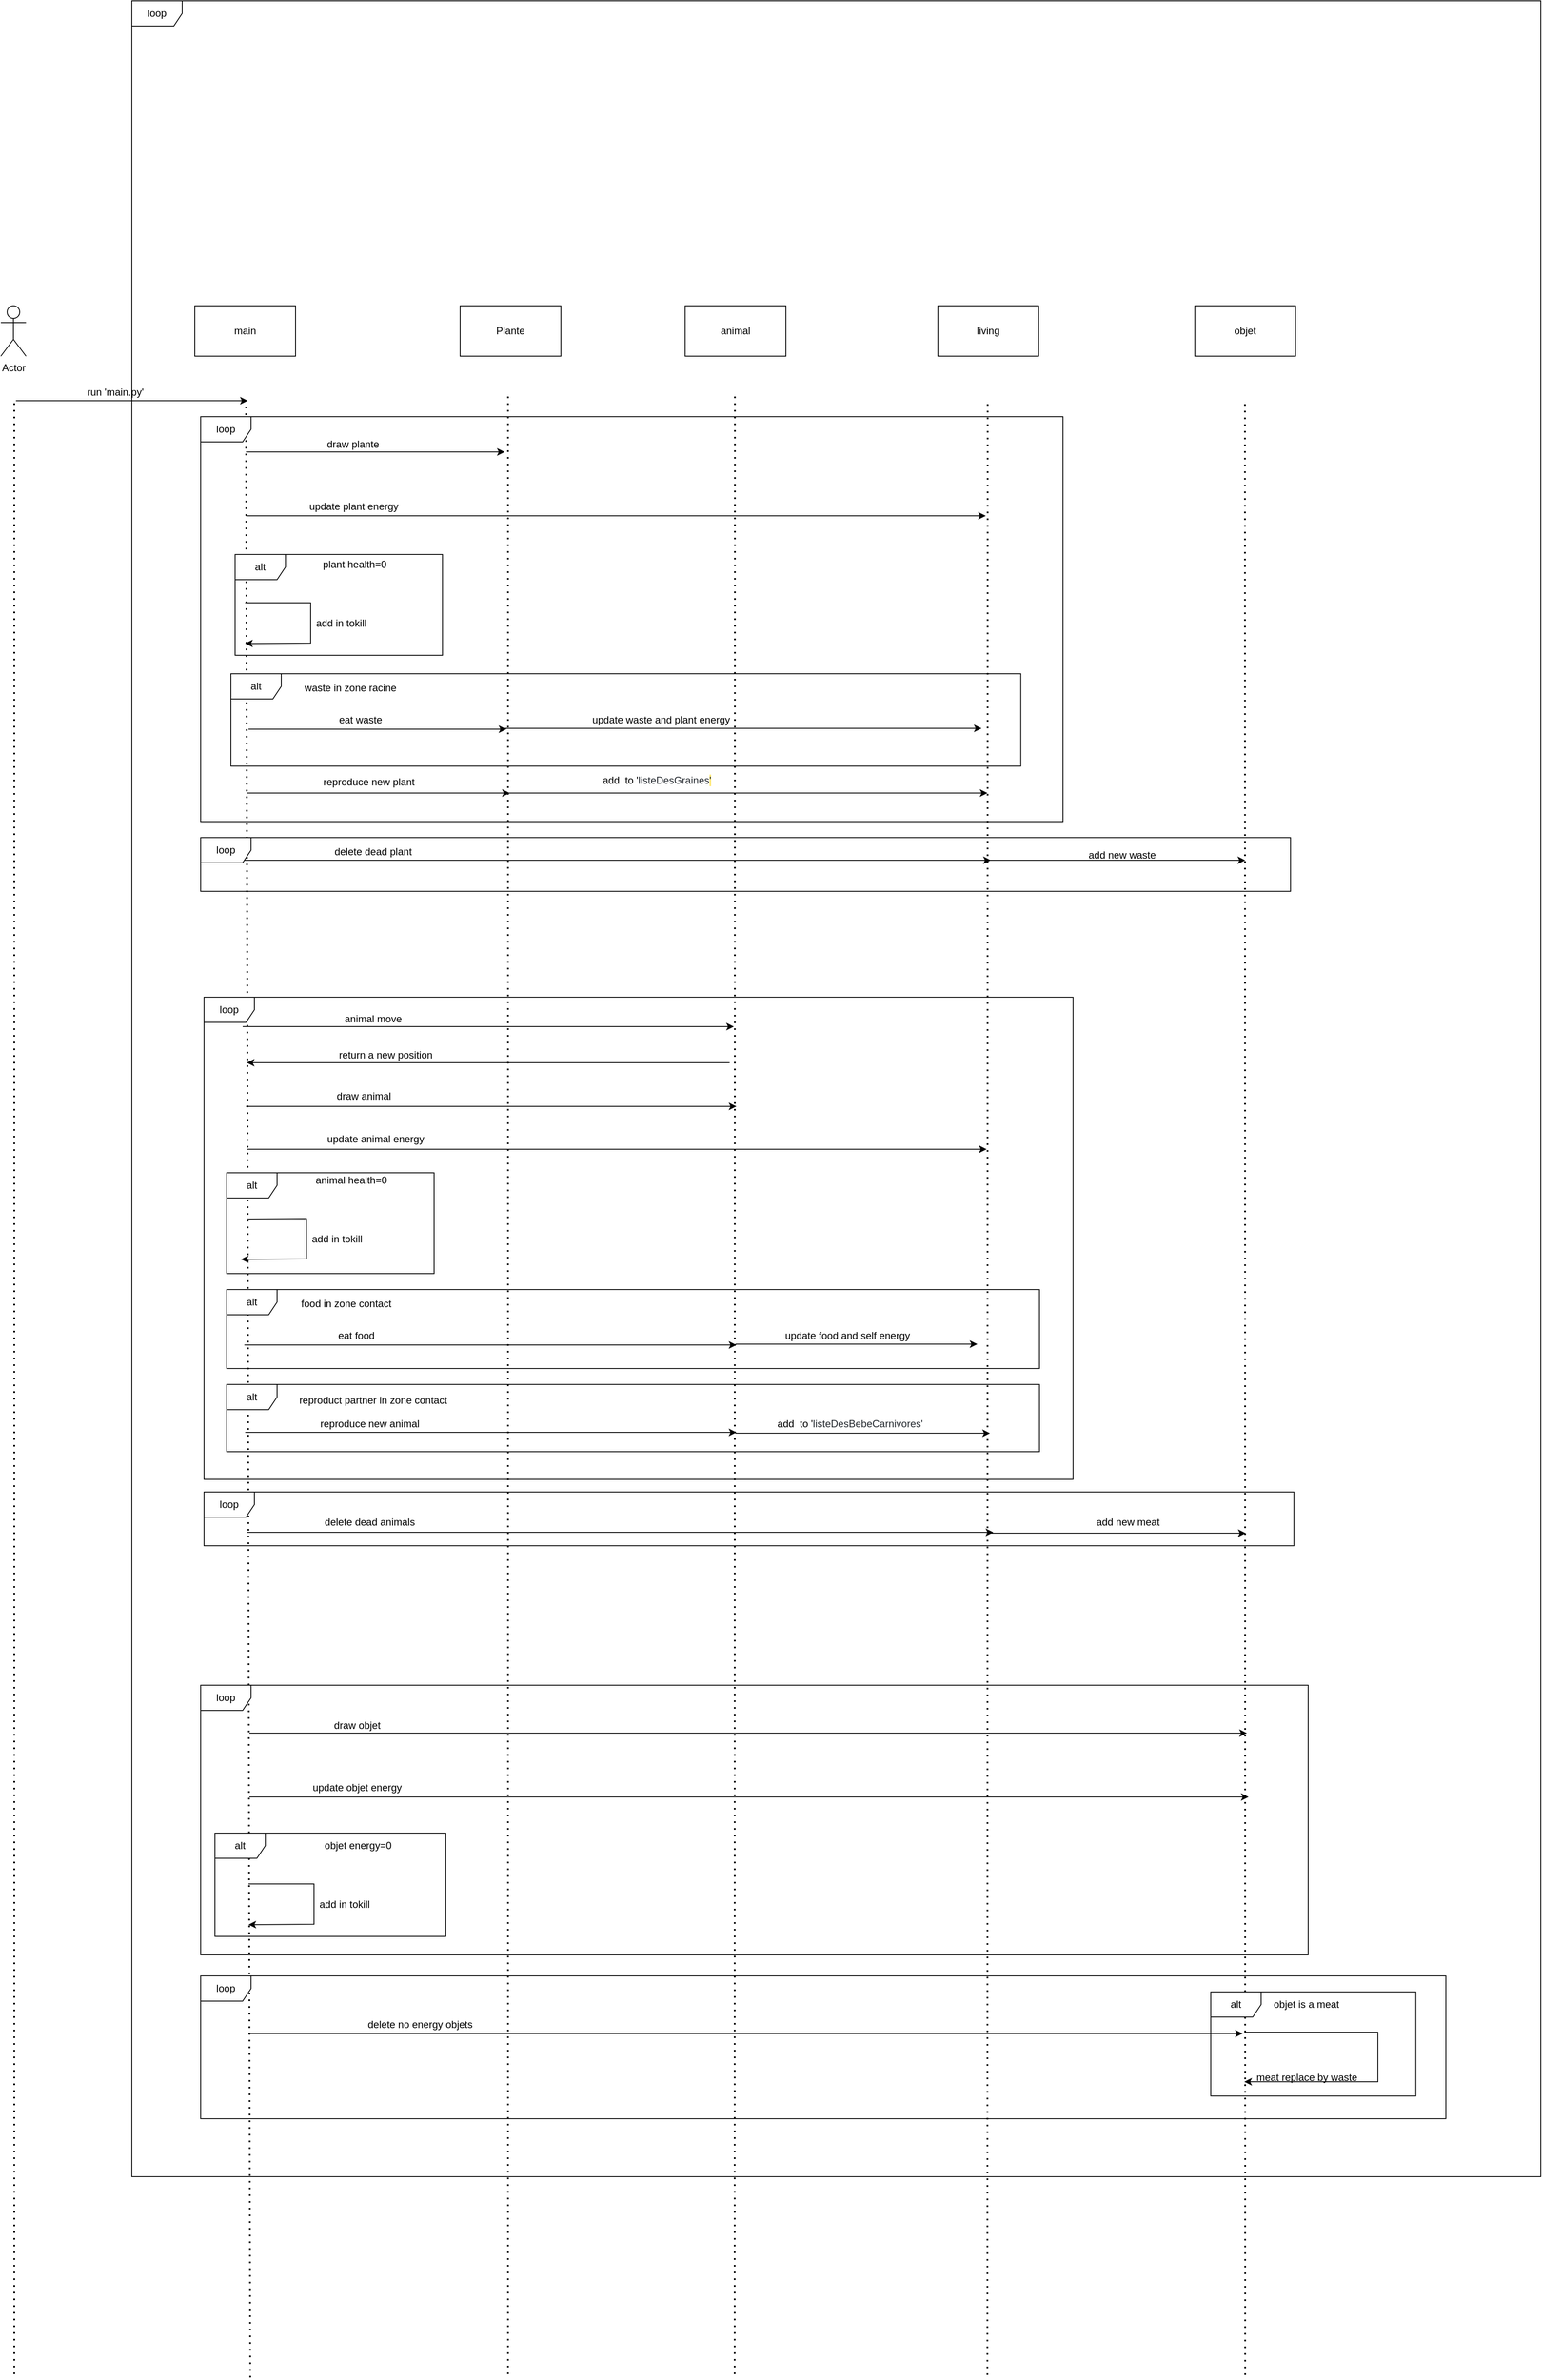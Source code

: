 <mxfile version="16.1.0" type="device"><diagram id="cH8GuDAc-BylLJYgWJ1K" name="Page-1"><mxGraphModel dx="2595" dy="1890" grid="0" gridSize="10" guides="1" tooltips="1" connect="1" arrows="1" fold="1" page="0" pageScale="1" pageWidth="827" pageHeight="1169" math="0" shadow="0"><root><mxCell id="0"/><mxCell id="1" parent="0"/><mxCell id="ySkBI7191X18KGP2Q0aH-1" value="Actor" style="shape=umlActor;verticalLabelPosition=bottom;verticalAlign=top;html=1;outlineConnect=0;" vertex="1" parent="1"><mxGeometry x="104" y="65" width="30" height="60" as="geometry"/></mxCell><mxCell id="ySkBI7191X18KGP2Q0aH-3" value="main" style="rounded=0;whiteSpace=wrap;html=1;" vertex="1" parent="1"><mxGeometry x="335" y="65" width="120" height="60" as="geometry"/></mxCell><mxCell id="ySkBI7191X18KGP2Q0aH-4" value="Plante" style="rounded=0;whiteSpace=wrap;html=1;" vertex="1" parent="1"><mxGeometry x="651" y="65" width="120" height="60" as="geometry"/></mxCell><mxCell id="ySkBI7191X18KGP2Q0aH-5" value="animal" style="rounded=0;whiteSpace=wrap;html=1;" vertex="1" parent="1"><mxGeometry x="919" y="65" width="120" height="60" as="geometry"/></mxCell><mxCell id="ySkBI7191X18KGP2Q0aH-6" value="living" style="rounded=0;whiteSpace=wrap;html=1;" vertex="1" parent="1"><mxGeometry x="1220" y="65" width="120" height="60" as="geometry"/></mxCell><mxCell id="ySkBI7191X18KGP2Q0aH-7" value="" style="endArrow=none;dashed=1;html=1;dashPattern=1 3;strokeWidth=2;rounded=0;" edge="1" parent="1"><mxGeometry width="50" height="50" relative="1" as="geometry"><mxPoint x="120" y="2527" as="sourcePoint"/><mxPoint x="120" y="177" as="targetPoint"/></mxGeometry></mxCell><mxCell id="ySkBI7191X18KGP2Q0aH-8" value="" style="endArrow=none;dashed=1;html=1;dashPattern=1 3;strokeWidth=2;rounded=0;" edge="1" parent="1"><mxGeometry width="50" height="50" relative="1" as="geometry"><mxPoint x="401" y="2531" as="sourcePoint"/><mxPoint x="396" y="179" as="targetPoint"/></mxGeometry></mxCell><mxCell id="ySkBI7191X18KGP2Q0aH-9" value="" style="endArrow=none;dashed=1;html=1;dashPattern=1 3;strokeWidth=2;rounded=0;" edge="1" parent="1"><mxGeometry width="50" height="50" relative="1" as="geometry"><mxPoint x="708" y="2527" as="sourcePoint"/><mxPoint x="708" y="173" as="targetPoint"/></mxGeometry></mxCell><mxCell id="ySkBI7191X18KGP2Q0aH-10" value="" style="endArrow=none;dashed=1;html=1;dashPattern=1 3;strokeWidth=2;rounded=0;" edge="1" parent="1"><mxGeometry width="50" height="50" relative="1" as="geometry"><mxPoint x="978" y="2527" as="sourcePoint"/><mxPoint x="978.29" y="172" as="targetPoint"/></mxGeometry></mxCell><mxCell id="ySkBI7191X18KGP2Q0aH-11" value="" style="endArrow=none;dashed=1;html=1;dashPattern=1 3;strokeWidth=2;rounded=0;" edge="1" parent="1"><mxGeometry width="50" height="50" relative="1" as="geometry"><mxPoint x="1279" y="2528" as="sourcePoint"/><mxPoint x="1279.29" y="176" as="targetPoint"/></mxGeometry></mxCell><mxCell id="ySkBI7191X18KGP2Q0aH-12" value="" style="endArrow=classic;html=1;rounded=0;" edge="1" parent="1"><mxGeometry width="50" height="50" relative="1" as="geometry"><mxPoint x="122" y="178" as="sourcePoint"/><mxPoint x="398" y="178" as="targetPoint"/></mxGeometry></mxCell><mxCell id="ySkBI7191X18KGP2Q0aH-13" value="run 'main.py'" style="text;html=1;align=center;verticalAlign=middle;resizable=0;points=[];autosize=1;strokeColor=none;fillColor=none;" vertex="1" parent="1"><mxGeometry x="201" y="159" width="77" height="18" as="geometry"/></mxCell><mxCell id="ySkBI7191X18KGP2Q0aH-14" value="" style="endArrow=classic;html=1;rounded=0;" edge="1" parent="1"><mxGeometry width="50" height="50" relative="1" as="geometry"><mxPoint x="396" y="239" as="sourcePoint"/><mxPoint x="704" y="239" as="targetPoint"/></mxGeometry></mxCell><mxCell id="ySkBI7191X18KGP2Q0aH-15" value="draw plante" style="text;html=1;align=center;verticalAlign=middle;resizable=0;points=[];autosize=1;strokeColor=none;fillColor=none;" vertex="1" parent="1"><mxGeometry x="487" y="221" width="72" height="18" as="geometry"/></mxCell><mxCell id="ySkBI7191X18KGP2Q0aH-16" value="" style="endArrow=classic;html=1;rounded=0;" edge="1" parent="1"><mxGeometry width="50" height="50" relative="1" as="geometry"><mxPoint x="396" y="315" as="sourcePoint"/><mxPoint x="1277" y="315" as="targetPoint"/></mxGeometry></mxCell><mxCell id="ySkBI7191X18KGP2Q0aH-17" value="update plant energy" style="text;html=1;align=center;verticalAlign=middle;resizable=0;points=[];autosize=1;strokeColor=none;fillColor=none;" vertex="1" parent="1"><mxGeometry x="465.5" y="295" width="116" height="18" as="geometry"/></mxCell><mxCell id="ySkBI7191X18KGP2Q0aH-20" value="loop" style="shape=umlFrame;whiteSpace=wrap;html=1;" vertex="1" parent="1"><mxGeometry x="342" y="197" width="1027" height="482" as="geometry"/></mxCell><mxCell id="ySkBI7191X18KGP2Q0aH-24" value="" style="endArrow=classic;html=1;rounded=0;" edge="1" parent="1"><mxGeometry width="50" height="50" relative="1" as="geometry"><mxPoint x="395" y="418.5" as="sourcePoint"/><mxPoint x="395" y="467" as="targetPoint"/><Array as="points"><mxPoint x="473" y="418.5"/><mxPoint x="473" y="466.5"/></Array></mxGeometry></mxCell><mxCell id="ySkBI7191X18KGP2Q0aH-25" value="add in tokill" style="text;html=1;align=center;verticalAlign=middle;resizable=0;points=[];autosize=1;strokeColor=none;fillColor=none;" vertex="1" parent="1"><mxGeometry x="474" y="434" width="70" height="18" as="geometry"/></mxCell><mxCell id="ySkBI7191X18KGP2Q0aH-26" value="plant health=0" style="text;html=1;align=center;verticalAlign=middle;resizable=0;points=[];autosize=1;strokeColor=none;fillColor=none;" vertex="1" parent="1"><mxGeometry x="482" y="364" width="86" height="18" as="geometry"/></mxCell><mxCell id="ySkBI7191X18KGP2Q0aH-27" value="alt" style="shape=umlFrame;whiteSpace=wrap;html=1;" vertex="1" parent="1"><mxGeometry x="383" y="361" width="247" height="120" as="geometry"/></mxCell><mxCell id="ySkBI7191X18KGP2Q0aH-28" value="" style="endArrow=classic;html=1;rounded=0;" edge="1" parent="1"><mxGeometry width="50" height="50" relative="1" as="geometry"><mxPoint x="399" y="569" as="sourcePoint"/><mxPoint x="706" y="569" as="targetPoint"/></mxGeometry></mxCell><mxCell id="ySkBI7191X18KGP2Q0aH-29" value="eat waste" style="text;html=1;align=center;verticalAlign=middle;resizable=0;points=[];autosize=1;strokeColor=none;fillColor=none;" vertex="1" parent="1"><mxGeometry x="501" y="549" width="61" height="18" as="geometry"/></mxCell><mxCell id="ySkBI7191X18KGP2Q0aH-30" value="" style="endArrow=classic;html=1;rounded=0;" edge="1" parent="1"><mxGeometry width="50" height="50" relative="1" as="geometry"><mxPoint x="397" y="645" as="sourcePoint"/><mxPoint x="710" y="645" as="targetPoint"/></mxGeometry></mxCell><mxCell id="ySkBI7191X18KGP2Q0aH-31" value="reproduce new plant" style="text;html=1;align=center;verticalAlign=middle;resizable=0;points=[];autosize=1;strokeColor=none;fillColor=none;" vertex="1" parent="1"><mxGeometry x="482" y="623" width="119" height="18" as="geometry"/></mxCell><mxCell id="ySkBI7191X18KGP2Q0aH-34" value="" style="endArrow=classic;html=1;rounded=0;" edge="1" parent="1"><mxGeometry width="50" height="50" relative="1" as="geometry"><mxPoint x="706" y="645" as="sourcePoint"/><mxPoint x="1279" y="645" as="targetPoint"/></mxGeometry></mxCell><mxCell id="ySkBI7191X18KGP2Q0aH-35" value="add&amp;nbsp; to '&lt;span style=&quot;color: rgb(36 , 41 , 47) ; background-color: rgb(255 , 255 , 255)&quot;&gt;listeDesGraines&lt;/span&gt;&lt;span style=&quot;color: rgb(36 , 41 , 47) ; font-family: , , &amp;#34;sf mono&amp;#34; , &amp;#34;menlo&amp;#34; , &amp;#34;consolas&amp;#34; , &amp;#34;liberation mono&amp;#34; , monospace ; background-color: rgb(255 , 234 , 127)&quot;&gt;'&lt;/span&gt;" style="text;html=1;align=center;verticalAlign=middle;resizable=0;points=[];autosize=1;strokeColor=none;fillColor=none;" vertex="1" parent="1"><mxGeometry x="815" y="621" width="140" height="18" as="geometry"/></mxCell><mxCell id="ySkBI7191X18KGP2Q0aH-37" value="" style="endArrow=classic;html=1;rounded=0;" edge="1" parent="1"><mxGeometry width="50" height="50" relative="1" as="geometry"><mxPoint x="702" y="568" as="sourcePoint"/><mxPoint x="1272" y="568" as="targetPoint"/></mxGeometry></mxCell><mxCell id="ySkBI7191X18KGP2Q0aH-38" value="update waste and plant energy" style="text;html=1;align=center;verticalAlign=middle;resizable=0;points=[];autosize=1;strokeColor=none;fillColor=none;" vertex="1" parent="1"><mxGeometry x="803" y="549" width="174" height="18" as="geometry"/></mxCell><mxCell id="ySkBI7191X18KGP2Q0aH-39" value="alt" style="shape=umlFrame;whiteSpace=wrap;html=1;" vertex="1" parent="1"><mxGeometry x="378" y="503" width="940.75" height="110" as="geometry"/></mxCell><mxCell id="ySkBI7191X18KGP2Q0aH-41" value="waste in zone racine" style="text;html=1;strokeColor=none;fillColor=none;align=center;verticalAlign=middle;whiteSpace=wrap;rounded=0;labelBackgroundColor=#FFFFFF;" vertex="1" parent="1"><mxGeometry x="438" y="503" width="165" height="33" as="geometry"/></mxCell><mxCell id="ySkBI7191X18KGP2Q0aH-42" value="" style="endArrow=classic;html=1;rounded=0;" edge="1" parent="1"><mxGeometry width="50" height="50" relative="1" as="geometry"><mxPoint x="394" y="725" as="sourcePoint"/><mxPoint x="1283" y="725" as="targetPoint"/></mxGeometry></mxCell><mxCell id="ySkBI7191X18KGP2Q0aH-43" value="delete dead plant" style="text;html=1;align=center;verticalAlign=middle;resizable=0;points=[];autosize=1;strokeColor=none;fillColor=none;" vertex="1" parent="1"><mxGeometry x="496" y="706" width="102" height="18" as="geometry"/></mxCell><mxCell id="ySkBI7191X18KGP2Q0aH-44" value="loop" style="shape=umlFrame;whiteSpace=wrap;html=1;" vertex="1" parent="1"><mxGeometry x="342" y="698" width="1298" height="64" as="geometry"/></mxCell><mxCell id="ySkBI7191X18KGP2Q0aH-45" value="objet" style="rounded=0;whiteSpace=wrap;html=1;" vertex="1" parent="1"><mxGeometry x="1526" y="65" width="120" height="60" as="geometry"/></mxCell><mxCell id="ySkBI7191X18KGP2Q0aH-46" value="" style="endArrow=none;dashed=1;html=1;dashPattern=1 3;strokeWidth=2;rounded=0;" edge="1" parent="1"><mxGeometry width="50" height="50" relative="1" as="geometry"><mxPoint x="1586" y="2528" as="sourcePoint"/><mxPoint x="1585.72" y="177" as="targetPoint"/></mxGeometry></mxCell><mxCell id="ySkBI7191X18KGP2Q0aH-47" value="" style="endArrow=classic;html=1;rounded=0;" edge="1" parent="1"><mxGeometry width="50" height="50" relative="1" as="geometry"><mxPoint x="1282" y="725" as="sourcePoint"/><mxPoint x="1586" y="725" as="targetPoint"/></mxGeometry></mxCell><mxCell id="ySkBI7191X18KGP2Q0aH-48" value="add new waste" style="text;html=1;align=center;verticalAlign=middle;resizable=0;points=[];autosize=1;strokeColor=none;fillColor=none;" vertex="1" parent="1"><mxGeometry x="1394" y="710" width="90" height="18" as="geometry"/></mxCell><mxCell id="ySkBI7191X18KGP2Q0aH-49" value="" style="endArrow=classic;html=1;rounded=0;" edge="1" parent="1"><mxGeometry width="50" height="50" relative="1" as="geometry"><mxPoint x="396" y="1018" as="sourcePoint"/><mxPoint x="980" y="1018" as="targetPoint"/></mxGeometry></mxCell><mxCell id="ySkBI7191X18KGP2Q0aH-50" value="draw animal" style="text;html=1;align=center;verticalAlign=middle;resizable=0;points=[];autosize=1;strokeColor=none;fillColor=none;" vertex="1" parent="1"><mxGeometry x="498.5" y="997" width="75" height="18" as="geometry"/></mxCell><mxCell id="ySkBI7191X18KGP2Q0aH-51" value="" style="endArrow=classic;html=1;rounded=0;" edge="1" parent="1"><mxGeometry width="50" height="50" relative="1" as="geometry"><mxPoint x="397" y="1069" as="sourcePoint"/><mxPoint x="1278" y="1069" as="targetPoint"/></mxGeometry></mxCell><mxCell id="ySkBI7191X18KGP2Q0aH-52" value="update animal energy" style="text;html=1;align=center;verticalAlign=middle;resizable=0;points=[];autosize=1;strokeColor=none;fillColor=none;" vertex="1" parent="1"><mxGeometry x="487" y="1048" width="125" height="18" as="geometry"/></mxCell><mxCell id="ySkBI7191X18KGP2Q0aH-54" value="" style="endArrow=classic;html=1;rounded=0;startArrow=none;" edge="1" parent="1"><mxGeometry width="50" height="50" relative="1" as="geometry"><mxPoint x="397" y="1152" as="sourcePoint"/><mxPoint x="390" y="1200" as="targetPoint"/><Array as="points"><mxPoint x="468" y="1151.5"/><mxPoint x="468" y="1199.5"/></Array></mxGeometry></mxCell><mxCell id="ySkBI7191X18KGP2Q0aH-55" value="add in tokill" style="text;html=1;align=center;verticalAlign=middle;resizable=0;points=[];autosize=1;strokeColor=none;fillColor=none;" vertex="1" parent="1"><mxGeometry x="469" y="1167" width="70" height="18" as="geometry"/></mxCell><mxCell id="ySkBI7191X18KGP2Q0aH-56" value="animal health=0" style="text;html=1;align=center;verticalAlign=middle;resizable=0;points=[];autosize=1;strokeColor=none;fillColor=none;" vertex="1" parent="1"><mxGeometry x="473" y="1097" width="95" height="18" as="geometry"/></mxCell><mxCell id="ySkBI7191X18KGP2Q0aH-58" value="" style="endArrow=classic;html=1;rounded=0;" edge="1" parent="1"><mxGeometry width="50" height="50" relative="1" as="geometry"><mxPoint x="394" y="1302" as="sourcePoint"/><mxPoint x="980" y="1302" as="targetPoint"/></mxGeometry></mxCell><mxCell id="ySkBI7191X18KGP2Q0aH-59" value="eat food" style="text;html=1;align=center;verticalAlign=middle;resizable=0;points=[];autosize=1;strokeColor=none;fillColor=none;" vertex="1" parent="1"><mxGeometry x="500" y="1282" width="53" height="18" as="geometry"/></mxCell><mxCell id="ySkBI7191X18KGP2Q0aH-60" value="" style="endArrow=classic;html=1;rounded=0;" edge="1" parent="1"><mxGeometry width="50" height="50" relative="1" as="geometry"><mxPoint x="395" y="1406" as="sourcePoint"/><mxPoint x="980" y="1406" as="targetPoint"/></mxGeometry></mxCell><mxCell id="ySkBI7191X18KGP2Q0aH-61" value="reproduce new animal" style="text;html=1;align=center;verticalAlign=middle;resizable=0;points=[];autosize=1;strokeColor=none;fillColor=none;" vertex="1" parent="1"><mxGeometry x="478.5" y="1387" width="128" height="18" as="geometry"/></mxCell><mxCell id="ySkBI7191X18KGP2Q0aH-62" value="" style="endArrow=classic;html=1;rounded=0;" edge="1" parent="1"><mxGeometry width="50" height="50" relative="1" as="geometry"><mxPoint x="979" y="1407" as="sourcePoint"/><mxPoint x="1282" y="1407" as="targetPoint"/></mxGeometry></mxCell><mxCell id="ySkBI7191X18KGP2Q0aH-63" value="add&amp;nbsp; to '&lt;span class=&quot;pl-s1&quot; style=&quot;box-sizing: border-box ; color: rgb(36 , 41 , 47) ; font-family: , , &amp;#34;sf mono&amp;#34; , &amp;#34;menlo&amp;#34; , &amp;#34;consolas&amp;#34; , &amp;#34;liberation mono&amp;#34; , monospace&quot;&gt;listeDesBebeCarnivores'&lt;/span&gt;" style="text;html=1;align=center;verticalAlign=middle;resizable=0;points=[];autosize=1;strokeColor=none;fillColor=none;" vertex="1" parent="1"><mxGeometry x="1023" y="1387" width="184" height="18" as="geometry"/></mxCell><mxCell id="ySkBI7191X18KGP2Q0aH-64" value="" style="endArrow=classic;html=1;rounded=0;" edge="1" parent="1"><mxGeometry width="50" height="50" relative="1" as="geometry"><mxPoint x="979" y="1301" as="sourcePoint"/><mxPoint x="1267" y="1301" as="targetPoint"/></mxGeometry></mxCell><mxCell id="ySkBI7191X18KGP2Q0aH-65" value="update food and self energy" style="text;html=1;align=center;verticalAlign=middle;resizable=0;points=[];autosize=1;strokeColor=none;fillColor=none;" vertex="1" parent="1"><mxGeometry x="1032" y="1282" width="159" height="18" as="geometry"/></mxCell><mxCell id="ySkBI7191X18KGP2Q0aH-66" value="alt" style="shape=umlFrame;whiteSpace=wrap;html=1;" vertex="1" parent="1"><mxGeometry x="373" y="1236" width="968" height="94" as="geometry"/></mxCell><mxCell id="ySkBI7191X18KGP2Q0aH-67" value="food in zone contact" style="text;html=1;strokeColor=none;fillColor=none;align=center;verticalAlign=middle;whiteSpace=wrap;rounded=0;labelBackgroundColor=#FFFFFF;" vertex="1" parent="1"><mxGeometry x="433" y="1236" width="165" height="33" as="geometry"/></mxCell><mxCell id="ySkBI7191X18KGP2Q0aH-68" value="" style="endArrow=classic;html=1;rounded=0;" edge="1" parent="1"><mxGeometry width="50" height="50" relative="1" as="geometry"><mxPoint x="397" y="1525" as="sourcePoint"/><mxPoint x="1286" y="1525" as="targetPoint"/></mxGeometry></mxCell><mxCell id="ySkBI7191X18KGP2Q0aH-69" value="delete dead animals" style="text;html=1;align=center;verticalAlign=middle;resizable=0;points=[];autosize=1;strokeColor=none;fillColor=none;" vertex="1" parent="1"><mxGeometry x="484" y="1504" width="117" height="18" as="geometry"/></mxCell><mxCell id="ySkBI7191X18KGP2Q0aH-71" value="" style="endArrow=classic;html=1;rounded=0;" edge="1" parent="1"><mxGeometry width="50" height="50" relative="1" as="geometry"><mxPoint x="1282.5" y="1526" as="sourcePoint"/><mxPoint x="1586.5" y="1526" as="targetPoint"/></mxGeometry></mxCell><mxCell id="ySkBI7191X18KGP2Q0aH-72" value="add new meat" style="text;html=1;align=center;verticalAlign=middle;resizable=0;points=[];autosize=1;strokeColor=none;fillColor=none;" vertex="1" parent="1"><mxGeometry x="1403" y="1504" width="85" height="18" as="geometry"/></mxCell><mxCell id="ySkBI7191X18KGP2Q0aH-73" value="" style="endArrow=classic;html=1;rounded=0;" edge="1" parent="1"><mxGeometry width="50" height="50" relative="1" as="geometry"><mxPoint x="392" y="923" as="sourcePoint"/><mxPoint x="977" y="923" as="targetPoint"/></mxGeometry></mxCell><mxCell id="ySkBI7191X18KGP2Q0aH-74" value="animal move" style="text;html=1;align=center;verticalAlign=middle;resizable=0;points=[];autosize=1;strokeColor=none;fillColor=none;" vertex="1" parent="1"><mxGeometry x="508" y="905" width="78" height="18" as="geometry"/></mxCell><mxCell id="ySkBI7191X18KGP2Q0aH-75" value="" style="endArrow=classic;html=1;rounded=0;" edge="1" parent="1"><mxGeometry width="50" height="50" relative="1" as="geometry"><mxPoint x="972" y="966" as="sourcePoint"/><mxPoint x="397" y="966" as="targetPoint"/></mxGeometry></mxCell><mxCell id="ySkBI7191X18KGP2Q0aH-76" value="return a new position" style="text;html=1;align=center;verticalAlign=middle;resizable=0;points=[];autosize=1;strokeColor=none;fillColor=none;" vertex="1" parent="1"><mxGeometry x="501" y="948" width="121" height="18" as="geometry"/></mxCell><mxCell id="ySkBI7191X18KGP2Q0aH-57" value="alt" style="shape=umlFrame;whiteSpace=wrap;html=1;" vertex="1" parent="1"><mxGeometry x="373" y="1097" width="247" height="120" as="geometry"/></mxCell><mxCell id="ySkBI7191X18KGP2Q0aH-78" value="alt" style="shape=umlFrame;whiteSpace=wrap;html=1;" vertex="1" parent="1"><mxGeometry x="373" y="1349" width="968" height="80" as="geometry"/></mxCell><mxCell id="ySkBI7191X18KGP2Q0aH-80" value="reproduct partner in zone contact" style="text;html=1;strokeColor=none;fillColor=none;align=center;verticalAlign=middle;whiteSpace=wrap;rounded=0;labelBackgroundColor=#FFFFFF;" vertex="1" parent="1"><mxGeometry x="450.75" y="1355" width="192.5" height="25" as="geometry"/></mxCell><mxCell id="ySkBI7191X18KGP2Q0aH-81" value="loop" style="shape=umlFrame;whiteSpace=wrap;html=1;" vertex="1" parent="1"><mxGeometry x="346" y="888" width="1035" height="574" as="geometry"/></mxCell><mxCell id="ySkBI7191X18KGP2Q0aH-83" value="loop" style="shape=umlFrame;whiteSpace=wrap;html=1;" vertex="1" parent="1"><mxGeometry x="346" y="1477" width="1298" height="64" as="geometry"/></mxCell><mxCell id="ySkBI7191X18KGP2Q0aH-85" value="" style="endArrow=classic;html=1;rounded=0;" edge="1" parent="1"><mxGeometry width="50" height="50" relative="1" as="geometry"><mxPoint x="400" y="1764" as="sourcePoint"/><mxPoint x="1588" y="1764" as="targetPoint"/></mxGeometry></mxCell><mxCell id="ySkBI7191X18KGP2Q0aH-86" value="draw objet" style="text;html=1;align=center;verticalAlign=middle;resizable=0;points=[];autosize=1;strokeColor=none;fillColor=none;" vertex="1" parent="1"><mxGeometry x="495" y="1746" width="65" height="18" as="geometry"/></mxCell><mxCell id="ySkBI7191X18KGP2Q0aH-87" value="" style="endArrow=classic;html=1;rounded=0;" edge="1" parent="1"><mxGeometry width="50" height="50" relative="1" as="geometry"><mxPoint x="400" y="1840" as="sourcePoint"/><mxPoint x="1590" y="1840" as="targetPoint"/></mxGeometry></mxCell><mxCell id="ySkBI7191X18KGP2Q0aH-88" value="update objet energy" style="text;html=1;align=center;verticalAlign=middle;resizable=0;points=[];autosize=1;strokeColor=none;fillColor=none;" vertex="1" parent="1"><mxGeometry x="469.5" y="1820" width="116" height="18" as="geometry"/></mxCell><mxCell id="ySkBI7191X18KGP2Q0aH-90" value="" style="endArrow=classic;html=1;rounded=0;" edge="1" parent="1"><mxGeometry width="50" height="50" relative="1" as="geometry"><mxPoint x="399" y="1943.5" as="sourcePoint"/><mxPoint x="399" y="1992" as="targetPoint"/><Array as="points"><mxPoint x="477" y="1943.5"/><mxPoint x="477" y="1991.5"/></Array></mxGeometry></mxCell><mxCell id="ySkBI7191X18KGP2Q0aH-91" value="add in tokill" style="text;html=1;align=center;verticalAlign=middle;resizable=0;points=[];autosize=1;strokeColor=none;fillColor=none;" vertex="1" parent="1"><mxGeometry x="478" y="1959" width="70" height="18" as="geometry"/></mxCell><mxCell id="ySkBI7191X18KGP2Q0aH-92" value="objet energy=0" style="text;html=1;align=center;verticalAlign=middle;resizable=0;points=[];autosize=1;strokeColor=none;fillColor=none;" vertex="1" parent="1"><mxGeometry x="484" y="1889" width="90" height="18" as="geometry"/></mxCell><mxCell id="ySkBI7191X18KGP2Q0aH-93" value="alt" style="shape=umlFrame;whiteSpace=wrap;html=1;" vertex="1" parent="1"><mxGeometry x="359" y="1883" width="275" height="123" as="geometry"/></mxCell><mxCell id="ySkBI7191X18KGP2Q0aH-104" value="" style="endArrow=classic;html=1;rounded=0;" edge="1" parent="1"><mxGeometry width="50" height="50" relative="1" as="geometry"><mxPoint x="399" y="2121.57" as="sourcePoint"/><mxPoint x="1583" y="2121.57" as="targetPoint"/></mxGeometry></mxCell><mxCell id="ySkBI7191X18KGP2Q0aH-105" value="delete no energy objets" style="text;html=1;align=center;verticalAlign=middle;resizable=0;points=[];autosize=1;strokeColor=none;fillColor=none;" vertex="1" parent="1"><mxGeometry x="535" y="2102" width="135" height="18" as="geometry"/></mxCell><mxCell id="ySkBI7191X18KGP2Q0aH-106" value="loop" style="shape=umlFrame;whiteSpace=wrap;html=1;" vertex="1" parent="1"><mxGeometry x="342" y="2053" width="1483" height="170" as="geometry"/></mxCell><mxCell id="ySkBI7191X18KGP2Q0aH-107" value="" style="endArrow=classic;html=1;rounded=0;" edge="1" parent="1"><mxGeometry width="50" height="50" relative="1" as="geometry"><mxPoint x="1585" y="2120" as="sourcePoint"/><mxPoint x="1585" y="2179" as="targetPoint"/><Array as="points"><mxPoint x="1744" y="2120"/><mxPoint x="1744" y="2179"/></Array></mxGeometry></mxCell><mxCell id="ySkBI7191X18KGP2Q0aH-108" value="meat replace by waste" style="text;html=1;align=center;verticalAlign=middle;resizable=0;points=[];autosize=1;strokeColor=none;fillColor=none;" vertex="1" parent="1"><mxGeometry x="1594" y="2165" width="130" height="18" as="geometry"/></mxCell><mxCell id="ySkBI7191X18KGP2Q0aH-109" value="alt" style="shape=umlFrame;whiteSpace=wrap;html=1;" vertex="1" parent="1"><mxGeometry x="1545" y="2072" width="244.25" height="124" as="geometry"/></mxCell><mxCell id="ySkBI7191X18KGP2Q0aH-111" value="objet is a meat" style="text;html=1;strokeColor=none;fillColor=none;align=center;verticalAlign=middle;whiteSpace=wrap;rounded=0;labelBackgroundColor=#FFFFFF;" vertex="1" parent="1"><mxGeometry x="1601" y="2065" width="116" height="44" as="geometry"/></mxCell><mxCell id="ySkBI7191X18KGP2Q0aH-113" value="loop" style="shape=umlFrame;whiteSpace=wrap;html=1;" vertex="1" parent="1"><mxGeometry x="342" y="1707" width="1319" height="321" as="geometry"/></mxCell><mxCell id="ySkBI7191X18KGP2Q0aH-114" value="loop" style="shape=umlFrame;whiteSpace=wrap;html=1;" vertex="1" parent="1"><mxGeometry x="260" y="-298" width="1678" height="2590" as="geometry"/></mxCell></root></mxGraphModel></diagram></mxfile>
>>>>>>> 5d478c137aa3447bf928deb84468769f2327165b
